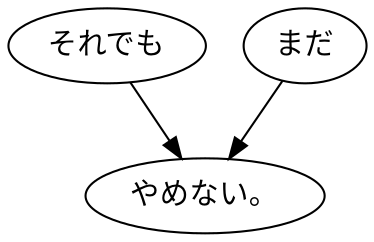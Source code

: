 digraph graph4640 {
	node0 [label="それでも"];
	node1 [label="まだ"];
	node2 [label="やめない。"];
	node0 -> node2;
	node1 -> node2;
}
